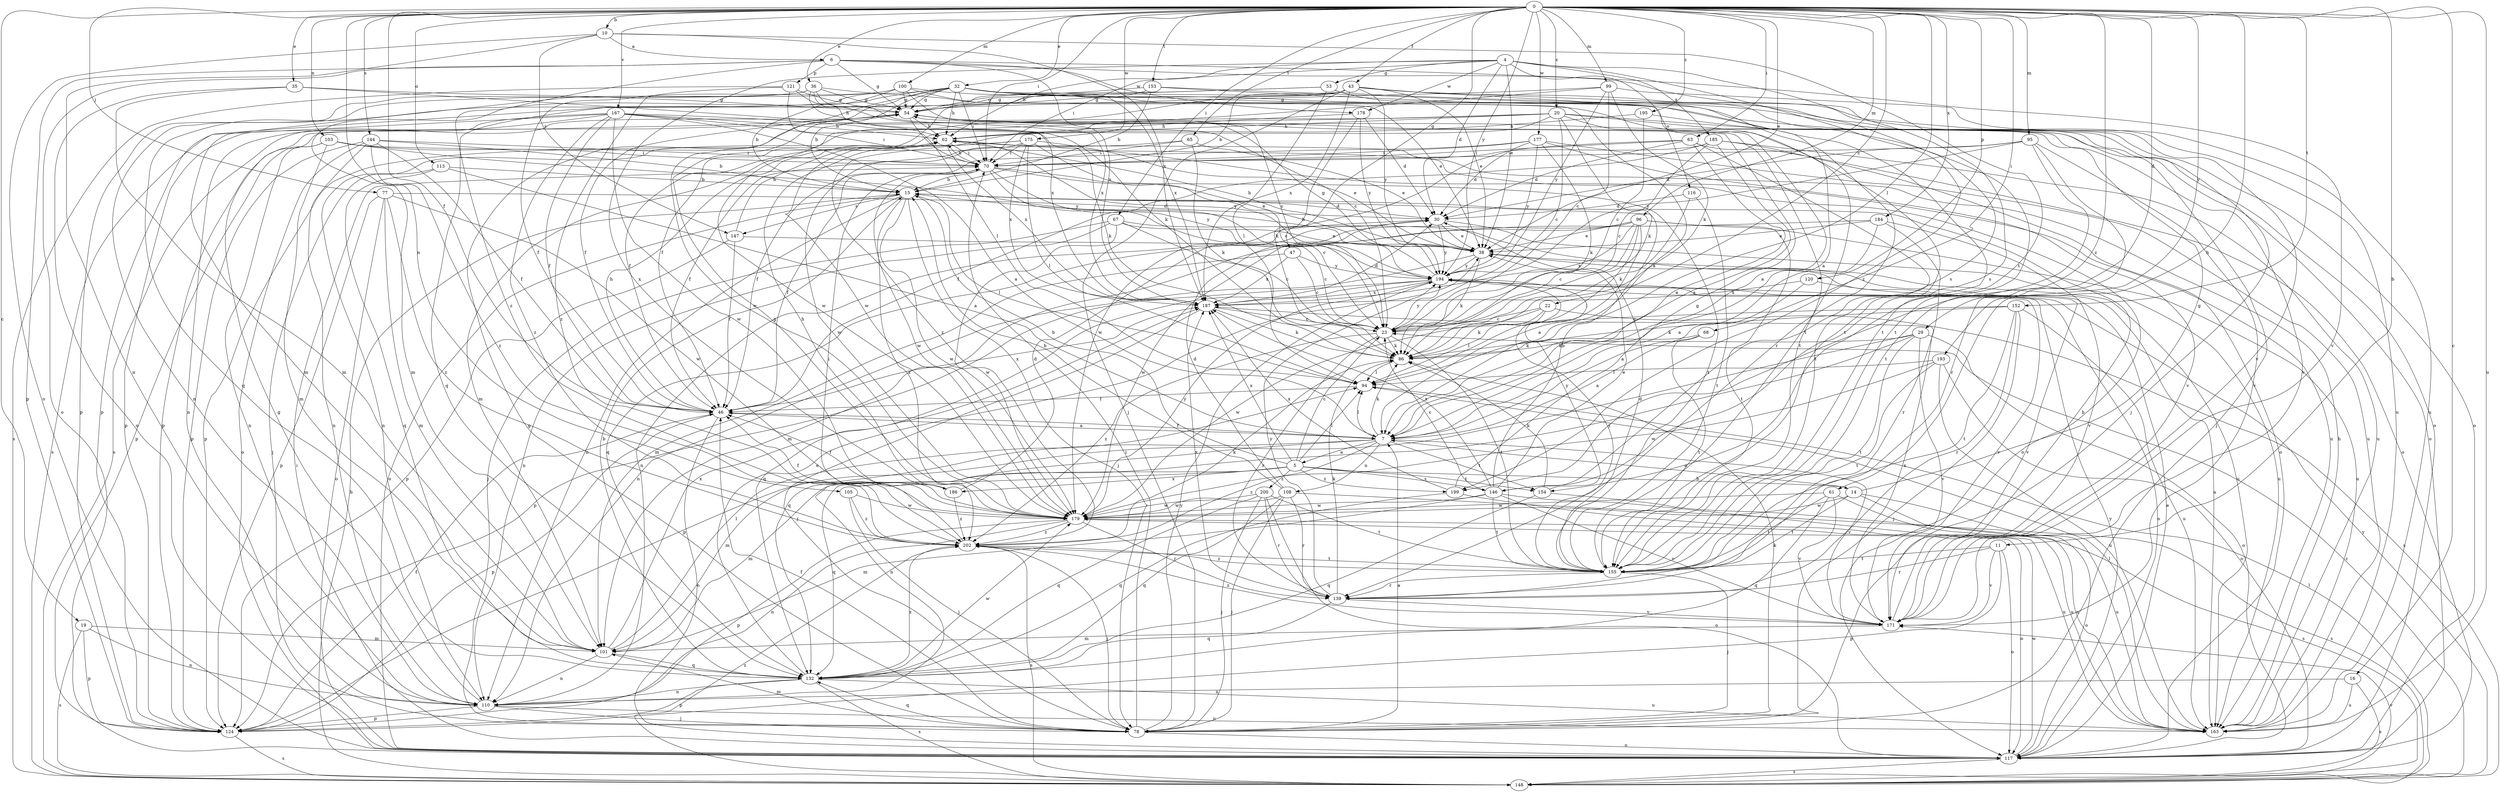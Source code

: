 strict digraph  {
0;
4;
5;
6;
7;
10;
11;
14;
15;
16;
19;
20;
22;
23;
29;
30;
32;
35;
36;
38;
43;
46;
47;
53;
54;
61;
62;
63;
65;
67;
68;
70;
77;
78;
86;
94;
95;
96;
99;
100;
101;
103;
105;
108;
110;
113;
116;
117;
120;
121;
124;
132;
139;
144;
146;
147;
148;
152;
153;
154;
155;
163;
167;
171;
175;
177;
178;
179;
184;
185;
186;
187;
193;
194;
195;
199;
200;
202;
0 -> 10  [label=b];
0 -> 11  [label=b];
0 -> 16  [label=c];
0 -> 19  [label=c];
0 -> 20  [label=c];
0 -> 22  [label=c];
0 -> 29  [label=d];
0 -> 32  [label=e];
0 -> 35  [label=e];
0 -> 36  [label=e];
0 -> 38  [label=e];
0 -> 43  [label=f];
0 -> 46  [label=f];
0 -> 47  [label=g];
0 -> 61  [label=h];
0 -> 63  [label=i];
0 -> 65  [label=i];
0 -> 67  [label=i];
0 -> 68  [label=i];
0 -> 70  [label=i];
0 -> 77  [label=j];
0 -> 94  [label=l];
0 -> 95  [label=m];
0 -> 96  [label=m];
0 -> 99  [label=m];
0 -> 100  [label=m];
0 -> 103  [label=n];
0 -> 105  [label=n];
0 -> 113  [label=o];
0 -> 120  [label=p];
0 -> 144  [label=s];
0 -> 152  [label=t];
0 -> 153  [label=t];
0 -> 163  [label=u];
0 -> 167  [label=v];
0 -> 175  [label=w];
0 -> 177  [label=w];
0 -> 184  [label=x];
0 -> 193  [label=y];
0 -> 194  [label=y];
0 -> 195  [label=z];
0 -> 199  [label=z];
4 -> 30  [label=d];
4 -> 38  [label=e];
4 -> 53  [label=g];
4 -> 62  [label=h];
4 -> 70  [label=i];
4 -> 116  [label=o];
4 -> 146  [label=s];
4 -> 178  [label=w];
4 -> 185  [label=x];
4 -> 186  [label=x];
4 -> 199  [label=z];
5 -> 14  [label=b];
5 -> 15  [label=b];
5 -> 23  [label=c];
5 -> 94  [label=l];
5 -> 101  [label=m];
5 -> 132  [label=q];
5 -> 146  [label=s];
5 -> 154  [label=t];
5 -> 186  [label=x];
5 -> 187  [label=x];
5 -> 199  [label=z];
5 -> 200  [label=z];
6 -> 54  [label=g];
6 -> 117  [label=o];
6 -> 121  [label=p];
6 -> 124  [label=p];
6 -> 146  [label=s];
6 -> 171  [label=v];
6 -> 178  [label=w];
6 -> 187  [label=x];
6 -> 202  [label=z];
7 -> 5  [label=a];
7 -> 46  [label=f];
7 -> 86  [label=k];
7 -> 94  [label=l];
7 -> 101  [label=m];
7 -> 108  [label=n];
7 -> 110  [label=n];
7 -> 154  [label=t];
7 -> 171  [label=v];
7 -> 202  [label=z];
10 -> 6  [label=a];
10 -> 110  [label=n];
10 -> 117  [label=o];
10 -> 147  [label=s];
10 -> 154  [label=t];
10 -> 187  [label=x];
11 -> 117  [label=o];
11 -> 124  [label=p];
11 -> 139  [label=r];
11 -> 155  [label=t];
11 -> 171  [label=v];
14 -> 7  [label=a];
14 -> 54  [label=g];
14 -> 117  [label=o];
14 -> 155  [label=t];
14 -> 163  [label=u];
14 -> 179  [label=w];
15 -> 30  [label=d];
15 -> 78  [label=j];
15 -> 94  [label=l];
15 -> 110  [label=n];
15 -> 117  [label=o];
15 -> 147  [label=s];
15 -> 179  [label=w];
15 -> 202  [label=z];
16 -> 110  [label=n];
16 -> 148  [label=s];
16 -> 163  [label=u];
19 -> 101  [label=m];
19 -> 110  [label=n];
19 -> 124  [label=p];
19 -> 148  [label=s];
20 -> 7  [label=a];
20 -> 23  [label=c];
20 -> 46  [label=f];
20 -> 62  [label=h];
20 -> 86  [label=k];
20 -> 117  [label=o];
20 -> 124  [label=p];
20 -> 171  [label=v];
20 -> 202  [label=z];
22 -> 23  [label=c];
22 -> 86  [label=k];
22 -> 94  [label=l];
22 -> 148  [label=s];
22 -> 179  [label=w];
23 -> 86  [label=k];
23 -> 139  [label=r];
23 -> 155  [label=t];
23 -> 194  [label=y];
23 -> 202  [label=z];
29 -> 86  [label=k];
29 -> 117  [label=o];
29 -> 124  [label=p];
29 -> 132  [label=q];
29 -> 155  [label=t];
29 -> 171  [label=v];
30 -> 38  [label=e];
30 -> 110  [label=n];
30 -> 163  [label=u];
30 -> 194  [label=y];
32 -> 15  [label=b];
32 -> 38  [label=e];
32 -> 46  [label=f];
32 -> 54  [label=g];
32 -> 62  [label=h];
32 -> 70  [label=i];
32 -> 101  [label=m];
32 -> 117  [label=o];
32 -> 132  [label=q];
32 -> 155  [label=t];
32 -> 179  [label=w];
32 -> 187  [label=x];
35 -> 54  [label=g];
35 -> 86  [label=k];
35 -> 101  [label=m];
35 -> 117  [label=o];
36 -> 23  [label=c];
36 -> 54  [label=g];
36 -> 62  [label=h];
36 -> 110  [label=n];
36 -> 124  [label=p];
36 -> 155  [label=t];
36 -> 187  [label=x];
38 -> 15  [label=b];
38 -> 62  [label=h];
38 -> 86  [label=k];
38 -> 110  [label=n];
38 -> 163  [label=u];
38 -> 194  [label=y];
43 -> 7  [label=a];
43 -> 15  [label=b];
43 -> 38  [label=e];
43 -> 54  [label=g];
43 -> 78  [label=j];
43 -> 124  [label=p];
43 -> 163  [label=u];
43 -> 171  [label=v];
43 -> 179  [label=w];
43 -> 187  [label=x];
43 -> 194  [label=y];
46 -> 7  [label=a];
46 -> 62  [label=h];
46 -> 117  [label=o];
46 -> 124  [label=p];
46 -> 187  [label=x];
47 -> 23  [label=c];
47 -> 101  [label=m];
47 -> 187  [label=x];
47 -> 194  [label=y];
53 -> 54  [label=g];
53 -> 94  [label=l];
53 -> 132  [label=q];
53 -> 139  [label=r];
53 -> 155  [label=t];
54 -> 62  [label=h];
54 -> 70  [label=i];
54 -> 148  [label=s];
54 -> 155  [label=t];
61 -> 132  [label=q];
61 -> 155  [label=t];
61 -> 163  [label=u];
61 -> 171  [label=v];
61 -> 179  [label=w];
62 -> 70  [label=i];
62 -> 101  [label=m];
62 -> 117  [label=o];
62 -> 187  [label=x];
62 -> 194  [label=y];
63 -> 7  [label=a];
63 -> 30  [label=d];
63 -> 70  [label=i];
63 -> 117  [label=o];
63 -> 155  [label=t];
63 -> 179  [label=w];
65 -> 38  [label=e];
65 -> 46  [label=f];
65 -> 70  [label=i];
65 -> 86  [label=k];
67 -> 23  [label=c];
67 -> 38  [label=e];
67 -> 78  [label=j];
67 -> 110  [label=n];
67 -> 163  [label=u];
67 -> 179  [label=w];
68 -> 7  [label=a];
68 -> 86  [label=k];
68 -> 155  [label=t];
70 -> 15  [label=b];
70 -> 23  [label=c];
70 -> 38  [label=e];
70 -> 46  [label=f];
70 -> 62  [label=h];
70 -> 155  [label=t];
70 -> 179  [label=w];
70 -> 194  [label=y];
77 -> 30  [label=d];
77 -> 101  [label=m];
77 -> 117  [label=o];
77 -> 124  [label=p];
77 -> 179  [label=w];
77 -> 202  [label=z];
78 -> 7  [label=a];
78 -> 46  [label=f];
78 -> 54  [label=g];
78 -> 70  [label=i];
78 -> 86  [label=k];
78 -> 101  [label=m];
78 -> 117  [label=o];
78 -> 132  [label=q];
78 -> 194  [label=y];
86 -> 94  [label=l];
94 -> 46  [label=f];
95 -> 30  [label=d];
95 -> 70  [label=i];
95 -> 139  [label=r];
95 -> 155  [label=t];
95 -> 171  [label=v];
95 -> 194  [label=y];
96 -> 7  [label=a];
96 -> 23  [label=c];
96 -> 38  [label=e];
96 -> 94  [label=l];
96 -> 132  [label=q];
96 -> 155  [label=t];
96 -> 163  [label=u];
96 -> 179  [label=w];
96 -> 187  [label=x];
99 -> 23  [label=c];
99 -> 46  [label=f];
99 -> 54  [label=g];
99 -> 86  [label=k];
99 -> 163  [label=u];
99 -> 194  [label=y];
100 -> 7  [label=a];
100 -> 15  [label=b];
100 -> 23  [label=c];
100 -> 46  [label=f];
100 -> 54  [label=g];
100 -> 101  [label=m];
100 -> 155  [label=t];
101 -> 94  [label=l];
101 -> 110  [label=n];
101 -> 132  [label=q];
101 -> 187  [label=x];
103 -> 70  [label=i];
103 -> 101  [label=m];
103 -> 110  [label=n];
103 -> 124  [label=p];
103 -> 163  [label=u];
103 -> 194  [label=y];
105 -> 78  [label=j];
105 -> 179  [label=w];
105 -> 202  [label=z];
108 -> 15  [label=b];
108 -> 30  [label=d];
108 -> 78  [label=j];
108 -> 132  [label=q];
108 -> 139  [label=r];
108 -> 148  [label=s];
108 -> 179  [label=w];
110 -> 54  [label=g];
110 -> 78  [label=j];
110 -> 124  [label=p];
110 -> 163  [label=u];
113 -> 7  [label=a];
113 -> 15  [label=b];
113 -> 78  [label=j];
113 -> 132  [label=q];
116 -> 30  [label=d];
116 -> 86  [label=k];
116 -> 155  [label=t];
117 -> 38  [label=e];
117 -> 70  [label=i];
117 -> 148  [label=s];
117 -> 179  [label=w];
117 -> 194  [label=y];
120 -> 7  [label=a];
120 -> 171  [label=v];
120 -> 187  [label=x];
121 -> 54  [label=g];
121 -> 94  [label=l];
121 -> 148  [label=s];
121 -> 187  [label=x];
121 -> 202  [label=z];
124 -> 46  [label=f];
124 -> 148  [label=s];
132 -> 15  [label=b];
132 -> 38  [label=e];
132 -> 110  [label=n];
132 -> 124  [label=p];
132 -> 148  [label=s];
132 -> 163  [label=u];
132 -> 179  [label=w];
132 -> 202  [label=z];
139 -> 86  [label=k];
139 -> 132  [label=q];
139 -> 171  [label=v];
139 -> 187  [label=x];
139 -> 194  [label=y];
144 -> 15  [label=b];
144 -> 46  [label=f];
144 -> 70  [label=i];
144 -> 110  [label=n];
144 -> 117  [label=o];
144 -> 124  [label=p];
144 -> 202  [label=z];
146 -> 15  [label=b];
146 -> 23  [label=c];
146 -> 38  [label=e];
146 -> 101  [label=m];
146 -> 155  [label=t];
146 -> 163  [label=u];
146 -> 171  [label=v];
146 -> 179  [label=w];
146 -> 187  [label=x];
147 -> 23  [label=c];
147 -> 46  [label=f];
147 -> 62  [label=h];
147 -> 124  [label=p];
148 -> 15  [label=b];
148 -> 23  [label=c];
148 -> 94  [label=l];
148 -> 171  [label=v];
148 -> 194  [label=y];
148 -> 202  [label=z];
152 -> 23  [label=c];
152 -> 78  [label=j];
152 -> 86  [label=k];
152 -> 139  [label=r];
152 -> 155  [label=t];
152 -> 163  [label=u];
153 -> 15  [label=b];
153 -> 54  [label=g];
153 -> 78  [label=j];
153 -> 117  [label=o];
153 -> 179  [label=w];
154 -> 86  [label=k];
154 -> 132  [label=q];
154 -> 148  [label=s];
154 -> 194  [label=y];
155 -> 30  [label=d];
155 -> 78  [label=j];
155 -> 139  [label=r];
155 -> 194  [label=y];
155 -> 202  [label=z];
163 -> 62  [label=h];
163 -> 94  [label=l];
167 -> 7  [label=a];
167 -> 46  [label=f];
167 -> 62  [label=h];
167 -> 70  [label=i];
167 -> 86  [label=k];
167 -> 110  [label=n];
167 -> 124  [label=p];
167 -> 148  [label=s];
167 -> 179  [label=w];
167 -> 202  [label=z];
171 -> 15  [label=b];
171 -> 101  [label=m];
171 -> 187  [label=x];
171 -> 202  [label=z];
175 -> 23  [label=c];
175 -> 38  [label=e];
175 -> 70  [label=i];
175 -> 94  [label=l];
175 -> 110  [label=n];
175 -> 124  [label=p];
175 -> 179  [label=w];
175 -> 187  [label=x];
177 -> 30  [label=d];
177 -> 46  [label=f];
177 -> 70  [label=i];
177 -> 86  [label=k];
177 -> 163  [label=u];
177 -> 171  [label=v];
177 -> 194  [label=y];
178 -> 30  [label=d];
178 -> 62  [label=h];
178 -> 86  [label=k];
178 -> 194  [label=y];
179 -> 46  [label=f];
179 -> 54  [label=g];
179 -> 110  [label=n];
179 -> 117  [label=o];
179 -> 124  [label=p];
179 -> 139  [label=r];
179 -> 194  [label=y];
179 -> 202  [label=z];
184 -> 7  [label=a];
184 -> 38  [label=e];
184 -> 101  [label=m];
184 -> 139  [label=r];
184 -> 171  [label=v];
185 -> 7  [label=a];
185 -> 23  [label=c];
185 -> 46  [label=f];
185 -> 70  [label=i];
185 -> 117  [label=o];
185 -> 163  [label=u];
186 -> 30  [label=d];
186 -> 46  [label=f];
186 -> 62  [label=h];
186 -> 202  [label=z];
187 -> 23  [label=c];
187 -> 30  [label=d];
187 -> 78  [label=j];
187 -> 86  [label=k];
193 -> 94  [label=l];
193 -> 117  [label=o];
193 -> 155  [label=t];
193 -> 163  [label=u];
193 -> 179  [label=w];
194 -> 54  [label=g];
194 -> 117  [label=o];
194 -> 124  [label=p];
194 -> 132  [label=q];
194 -> 171  [label=v];
194 -> 187  [label=x];
195 -> 23  [label=c];
195 -> 62  [label=h];
195 -> 78  [label=j];
199 -> 54  [label=g];
199 -> 132  [label=q];
199 -> 163  [label=u];
199 -> 187  [label=x];
200 -> 78  [label=j];
200 -> 117  [label=o];
200 -> 132  [label=q];
200 -> 139  [label=r];
200 -> 155  [label=t];
200 -> 179  [label=w];
202 -> 70  [label=i];
202 -> 78  [label=j];
202 -> 86  [label=k];
202 -> 148  [label=s];
202 -> 155  [label=t];
}
